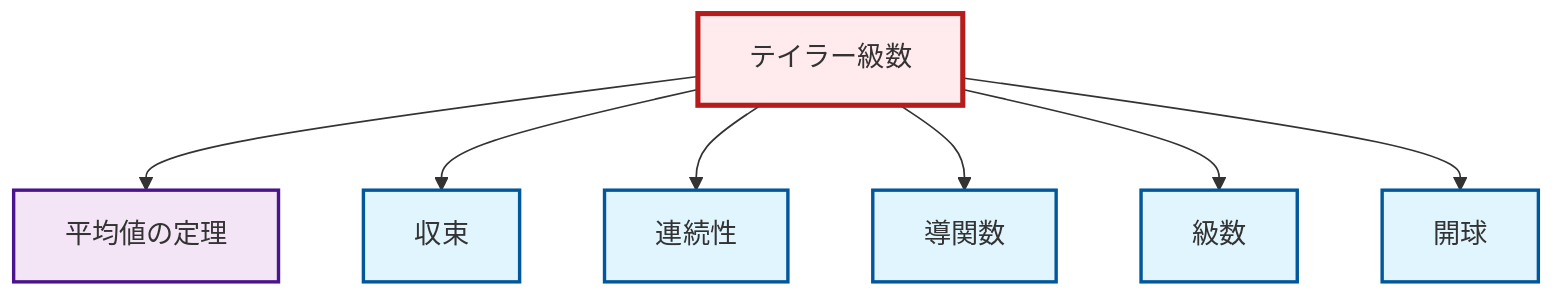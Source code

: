 graph TD
    classDef definition fill:#e1f5fe,stroke:#01579b,stroke-width:2px
    classDef theorem fill:#f3e5f5,stroke:#4a148c,stroke-width:2px
    classDef axiom fill:#fff3e0,stroke:#e65100,stroke-width:2px
    classDef example fill:#e8f5e9,stroke:#1b5e20,stroke-width:2px
    classDef current fill:#ffebee,stroke:#b71c1c,stroke-width:3px
    def-series["級数"]:::definition
    thm-taylor-series["テイラー級数"]:::theorem
    def-open-ball["開球"]:::definition
    thm-mean-value["平均値の定理"]:::theorem
    def-convergence["収束"]:::definition
    def-continuity["連続性"]:::definition
    def-derivative["導関数"]:::definition
    thm-taylor-series --> thm-mean-value
    thm-taylor-series --> def-convergence
    thm-taylor-series --> def-continuity
    thm-taylor-series --> def-derivative
    thm-taylor-series --> def-series
    thm-taylor-series --> def-open-ball
    class thm-taylor-series current